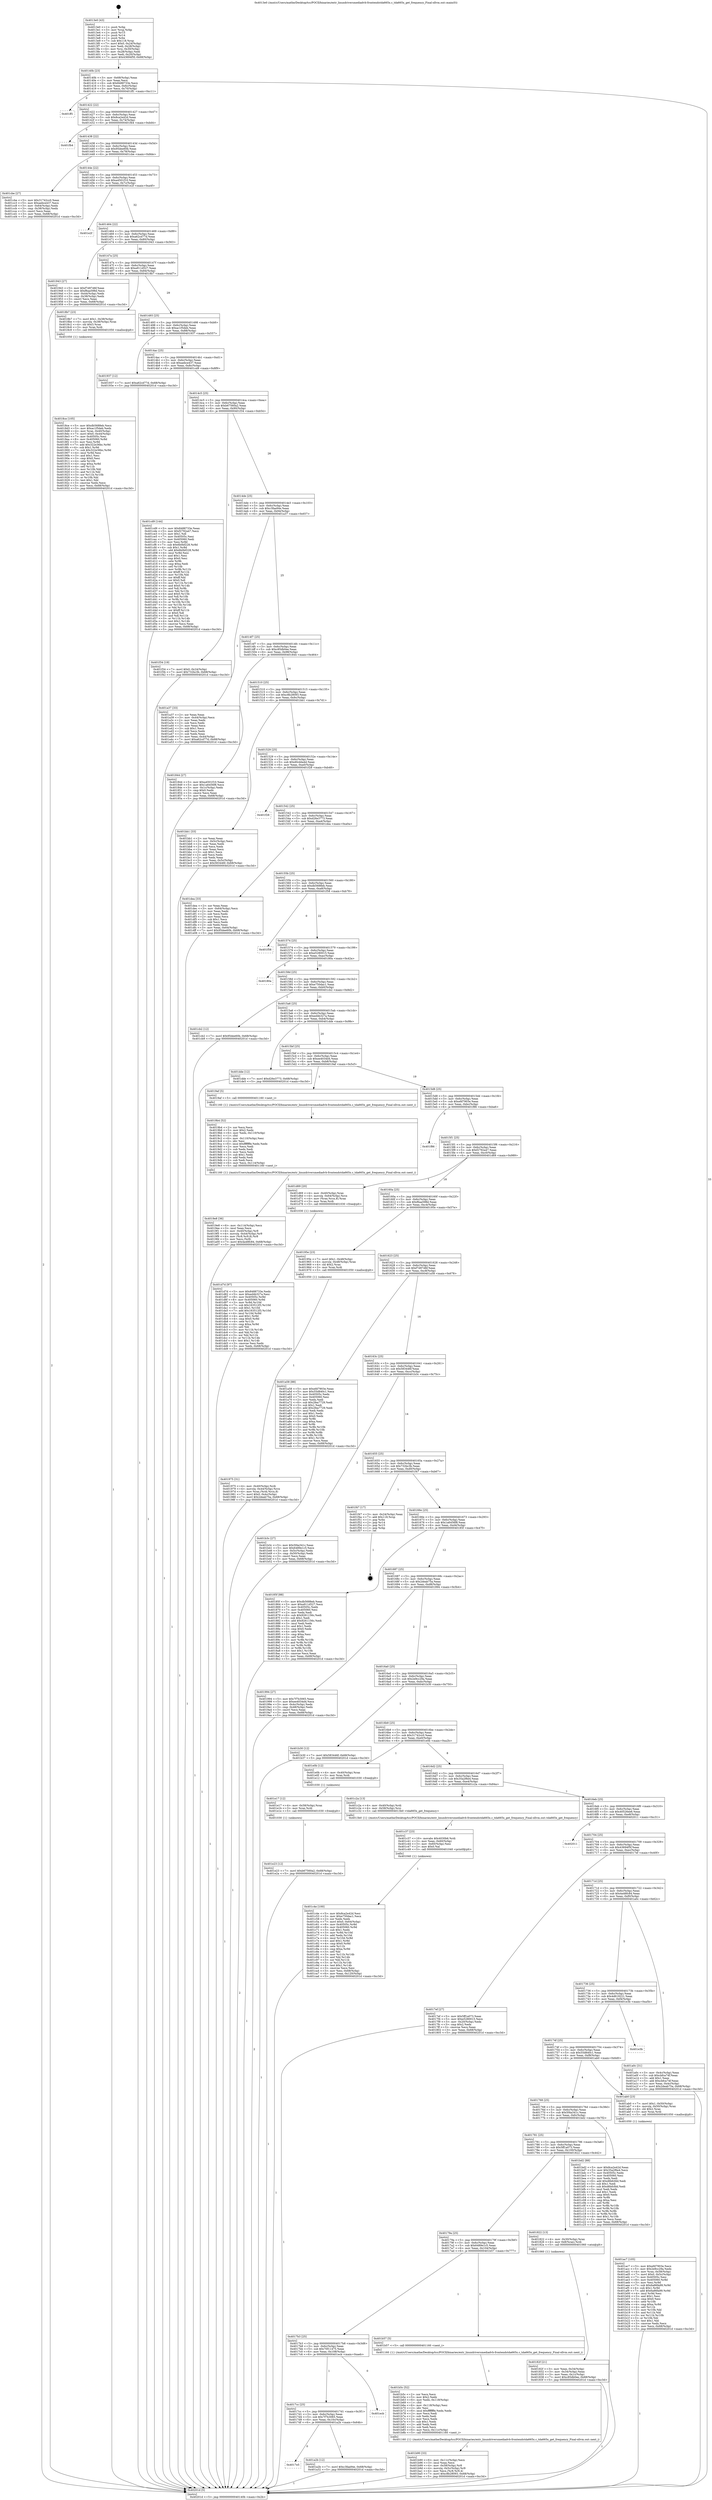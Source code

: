 digraph "0x4013e0" {
  label = "0x4013e0 (/mnt/c/Users/mathe/Desktop/tcc/POCII/binaries/extr_linuxdriversmediadvb-frontendstda665x.c_tda665x_get_frequency_Final-ollvm.out::main(0))"
  labelloc = "t"
  node[shape=record]

  Entry [label="",width=0.3,height=0.3,shape=circle,fillcolor=black,style=filled]
  "0x40140b" [label="{
     0x40140b [23]\l
     | [instrs]\l
     &nbsp;&nbsp;0x40140b \<+3\>: mov -0x68(%rbp),%eax\l
     &nbsp;&nbsp;0x40140e \<+2\>: mov %eax,%ecx\l
     &nbsp;&nbsp;0x401410 \<+6\>: sub $0x8488733e,%ecx\l
     &nbsp;&nbsp;0x401416 \<+3\>: mov %eax,-0x6c(%rbp)\l
     &nbsp;&nbsp;0x401419 \<+3\>: mov %ecx,-0x70(%rbp)\l
     &nbsp;&nbsp;0x40141c \<+6\>: je 0000000000401ff1 \<main+0xc11\>\l
  }"]
  "0x401ff1" [label="{
     0x401ff1\l
  }", style=dashed]
  "0x401422" [label="{
     0x401422 [22]\l
     | [instrs]\l
     &nbsp;&nbsp;0x401422 \<+5\>: jmp 0000000000401427 \<main+0x47\>\l
     &nbsp;&nbsp;0x401427 \<+3\>: mov -0x6c(%rbp),%eax\l
     &nbsp;&nbsp;0x40142a \<+5\>: sub $0x8ca2e42d,%eax\l
     &nbsp;&nbsp;0x40142f \<+3\>: mov %eax,-0x74(%rbp)\l
     &nbsp;&nbsp;0x401432 \<+6\>: je 0000000000401fb4 \<main+0xbd4\>\l
  }"]
  Exit [label="",width=0.3,height=0.3,shape=circle,fillcolor=black,style=filled,peripheries=2]
  "0x401fb4" [label="{
     0x401fb4\l
  }", style=dashed]
  "0x401438" [label="{
     0x401438 [22]\l
     | [instrs]\l
     &nbsp;&nbsp;0x401438 \<+5\>: jmp 000000000040143d \<main+0x5d\>\l
     &nbsp;&nbsp;0x40143d \<+3\>: mov -0x6c(%rbp),%eax\l
     &nbsp;&nbsp;0x401440 \<+5\>: sub $0x95dee60b,%eax\l
     &nbsp;&nbsp;0x401445 \<+3\>: mov %eax,-0x78(%rbp)\l
     &nbsp;&nbsp;0x401448 \<+6\>: je 0000000000401cbe \<main+0x8de\>\l
  }"]
  "0x401e23" [label="{
     0x401e23 [12]\l
     | [instrs]\l
     &nbsp;&nbsp;0x401e23 \<+7\>: movl $0xb67560a2,-0x68(%rbp)\l
     &nbsp;&nbsp;0x401e2a \<+5\>: jmp 000000000040201d \<main+0xc3d\>\l
  }"]
  "0x401cbe" [label="{
     0x401cbe [27]\l
     | [instrs]\l
     &nbsp;&nbsp;0x401cbe \<+5\>: mov $0x31742cc0,%eax\l
     &nbsp;&nbsp;0x401cc3 \<+5\>: mov $0xaebce437,%ecx\l
     &nbsp;&nbsp;0x401cc8 \<+3\>: mov -0x64(%rbp),%edx\l
     &nbsp;&nbsp;0x401ccb \<+3\>: cmp -0x38(%rbp),%edx\l
     &nbsp;&nbsp;0x401cce \<+3\>: cmovl %ecx,%eax\l
     &nbsp;&nbsp;0x401cd1 \<+3\>: mov %eax,-0x68(%rbp)\l
     &nbsp;&nbsp;0x401cd4 \<+5\>: jmp 000000000040201d \<main+0xc3d\>\l
  }"]
  "0x40144e" [label="{
     0x40144e [22]\l
     | [instrs]\l
     &nbsp;&nbsp;0x40144e \<+5\>: jmp 0000000000401453 \<main+0x73\>\l
     &nbsp;&nbsp;0x401453 \<+3\>: mov -0x6c(%rbp),%eax\l
     &nbsp;&nbsp;0x401456 \<+5\>: sub $0xa4501f10,%eax\l
     &nbsp;&nbsp;0x40145b \<+3\>: mov %eax,-0x7c(%rbp)\l
     &nbsp;&nbsp;0x40145e \<+6\>: je 0000000000401e2f \<main+0xa4f\>\l
  }"]
  "0x401e17" [label="{
     0x401e17 [12]\l
     | [instrs]\l
     &nbsp;&nbsp;0x401e17 \<+4\>: mov -0x58(%rbp),%rax\l
     &nbsp;&nbsp;0x401e1b \<+3\>: mov %rax,%rdi\l
     &nbsp;&nbsp;0x401e1e \<+5\>: call 0000000000401030 \<free@plt\>\l
     | [calls]\l
     &nbsp;&nbsp;0x401030 \{1\} (unknown)\l
  }"]
  "0x401e2f" [label="{
     0x401e2f\l
  }", style=dashed]
  "0x401464" [label="{
     0x401464 [22]\l
     | [instrs]\l
     &nbsp;&nbsp;0x401464 \<+5\>: jmp 0000000000401469 \<main+0x89\>\l
     &nbsp;&nbsp;0x401469 \<+3\>: mov -0x6c(%rbp),%eax\l
     &nbsp;&nbsp;0x40146c \<+5\>: sub $0xa62cd77d,%eax\l
     &nbsp;&nbsp;0x401471 \<+3\>: mov %eax,-0x80(%rbp)\l
     &nbsp;&nbsp;0x401474 \<+6\>: je 0000000000401943 \<main+0x563\>\l
  }"]
  "0x401d7d" [label="{
     0x401d7d [97]\l
     | [instrs]\l
     &nbsp;&nbsp;0x401d7d \<+5\>: mov $0x8488733e,%edx\l
     &nbsp;&nbsp;0x401d82 \<+5\>: mov $0xed4b327a,%esi\l
     &nbsp;&nbsp;0x401d87 \<+8\>: mov 0x40505c,%r8d\l
     &nbsp;&nbsp;0x401d8f \<+8\>: mov 0x405060,%r9d\l
     &nbsp;&nbsp;0x401d97 \<+3\>: mov %r8d,%r10d\l
     &nbsp;&nbsp;0x401d9a \<+7\>: sub $0x163512f3,%r10d\l
     &nbsp;&nbsp;0x401da1 \<+4\>: sub $0x1,%r10d\l
     &nbsp;&nbsp;0x401da5 \<+7\>: add $0x163512f3,%r10d\l
     &nbsp;&nbsp;0x401dac \<+4\>: imul %r10d,%r8d\l
     &nbsp;&nbsp;0x401db0 \<+4\>: and $0x1,%r8d\l
     &nbsp;&nbsp;0x401db4 \<+4\>: cmp $0x0,%r8d\l
     &nbsp;&nbsp;0x401db8 \<+4\>: sete %r11b\l
     &nbsp;&nbsp;0x401dbc \<+4\>: cmp $0xa,%r9d\l
     &nbsp;&nbsp;0x401dc0 \<+3\>: setl %bl\l
     &nbsp;&nbsp;0x401dc3 \<+3\>: mov %r11b,%r14b\l
     &nbsp;&nbsp;0x401dc6 \<+3\>: and %bl,%r14b\l
     &nbsp;&nbsp;0x401dc9 \<+3\>: xor %bl,%r11b\l
     &nbsp;&nbsp;0x401dcc \<+3\>: or %r11b,%r14b\l
     &nbsp;&nbsp;0x401dcf \<+4\>: test $0x1,%r14b\l
     &nbsp;&nbsp;0x401dd3 \<+3\>: cmovne %esi,%edx\l
     &nbsp;&nbsp;0x401dd6 \<+3\>: mov %edx,-0x68(%rbp)\l
     &nbsp;&nbsp;0x401dd9 \<+5\>: jmp 000000000040201d \<main+0xc3d\>\l
  }"]
  "0x401943" [label="{
     0x401943 [27]\l
     | [instrs]\l
     &nbsp;&nbsp;0x401943 \<+5\>: mov $0xf7d97d6f,%eax\l
     &nbsp;&nbsp;0x401948 \<+5\>: mov $0xf6aa598d,%ecx\l
     &nbsp;&nbsp;0x40194d \<+3\>: mov -0x44(%rbp),%edx\l
     &nbsp;&nbsp;0x401950 \<+3\>: cmp -0x38(%rbp),%edx\l
     &nbsp;&nbsp;0x401953 \<+3\>: cmovl %ecx,%eax\l
     &nbsp;&nbsp;0x401956 \<+3\>: mov %eax,-0x68(%rbp)\l
     &nbsp;&nbsp;0x401959 \<+5\>: jmp 000000000040201d \<main+0xc3d\>\l
  }"]
  "0x40147a" [label="{
     0x40147a [25]\l
     | [instrs]\l
     &nbsp;&nbsp;0x40147a \<+5\>: jmp 000000000040147f \<main+0x9f\>\l
     &nbsp;&nbsp;0x40147f \<+3\>: mov -0x6c(%rbp),%eax\l
     &nbsp;&nbsp;0x401482 \<+5\>: sub $0xa911d527,%eax\l
     &nbsp;&nbsp;0x401487 \<+6\>: mov %eax,-0x84(%rbp)\l
     &nbsp;&nbsp;0x40148d \<+6\>: je 00000000004018b7 \<main+0x4d7\>\l
  }"]
  "0x401c4e" [label="{
     0x401c4e [100]\l
     | [instrs]\l
     &nbsp;&nbsp;0x401c4e \<+5\>: mov $0x8ca2e42d,%esi\l
     &nbsp;&nbsp;0x401c53 \<+5\>: mov $0xe750dac1,%ecx\l
     &nbsp;&nbsp;0x401c58 \<+2\>: xor %edx,%edx\l
     &nbsp;&nbsp;0x401c5a \<+7\>: movl $0x0,-0x64(%rbp)\l
     &nbsp;&nbsp;0x401c61 \<+8\>: mov 0x40505c,%r8d\l
     &nbsp;&nbsp;0x401c69 \<+8\>: mov 0x405060,%r9d\l
     &nbsp;&nbsp;0x401c71 \<+3\>: sub $0x1,%edx\l
     &nbsp;&nbsp;0x401c74 \<+3\>: mov %r8d,%r10d\l
     &nbsp;&nbsp;0x401c77 \<+3\>: add %edx,%r10d\l
     &nbsp;&nbsp;0x401c7a \<+4\>: imul %r10d,%r8d\l
     &nbsp;&nbsp;0x401c7e \<+4\>: and $0x1,%r8d\l
     &nbsp;&nbsp;0x401c82 \<+4\>: cmp $0x0,%r8d\l
     &nbsp;&nbsp;0x401c86 \<+4\>: sete %r11b\l
     &nbsp;&nbsp;0x401c8a \<+4\>: cmp $0xa,%r9d\l
     &nbsp;&nbsp;0x401c8e \<+3\>: setl %bl\l
     &nbsp;&nbsp;0x401c91 \<+3\>: mov %r11b,%r14b\l
     &nbsp;&nbsp;0x401c94 \<+3\>: and %bl,%r14b\l
     &nbsp;&nbsp;0x401c97 \<+3\>: xor %bl,%r11b\l
     &nbsp;&nbsp;0x401c9a \<+3\>: or %r11b,%r14b\l
     &nbsp;&nbsp;0x401c9d \<+4\>: test $0x1,%r14b\l
     &nbsp;&nbsp;0x401ca1 \<+3\>: cmovne %ecx,%esi\l
     &nbsp;&nbsp;0x401ca4 \<+3\>: mov %esi,-0x68(%rbp)\l
     &nbsp;&nbsp;0x401ca7 \<+6\>: mov %eax,-0x120(%rbp)\l
     &nbsp;&nbsp;0x401cad \<+5\>: jmp 000000000040201d \<main+0xc3d\>\l
  }"]
  "0x4018b7" [label="{
     0x4018b7 [23]\l
     | [instrs]\l
     &nbsp;&nbsp;0x4018b7 \<+7\>: movl $0x1,-0x38(%rbp)\l
     &nbsp;&nbsp;0x4018be \<+4\>: movslq -0x38(%rbp),%rax\l
     &nbsp;&nbsp;0x4018c2 \<+4\>: shl $0x3,%rax\l
     &nbsp;&nbsp;0x4018c6 \<+3\>: mov %rax,%rdi\l
     &nbsp;&nbsp;0x4018c9 \<+5\>: call 0000000000401050 \<malloc@plt\>\l
     | [calls]\l
     &nbsp;&nbsp;0x401050 \{1\} (unknown)\l
  }"]
  "0x401493" [label="{
     0x401493 [25]\l
     | [instrs]\l
     &nbsp;&nbsp;0x401493 \<+5\>: jmp 0000000000401498 \<main+0xb8\>\l
     &nbsp;&nbsp;0x401498 \<+3\>: mov -0x6c(%rbp),%eax\l
     &nbsp;&nbsp;0x40149b \<+5\>: sub $0xac1f5deb,%eax\l
     &nbsp;&nbsp;0x4014a0 \<+6\>: mov %eax,-0x88(%rbp)\l
     &nbsp;&nbsp;0x4014a6 \<+6\>: je 0000000000401937 \<main+0x557\>\l
  }"]
  "0x401c37" [label="{
     0x401c37 [23]\l
     | [instrs]\l
     &nbsp;&nbsp;0x401c37 \<+10\>: movabs $0x4030b6,%rdi\l
     &nbsp;&nbsp;0x401c41 \<+3\>: mov %eax,-0x60(%rbp)\l
     &nbsp;&nbsp;0x401c44 \<+3\>: mov -0x60(%rbp),%esi\l
     &nbsp;&nbsp;0x401c47 \<+2\>: mov $0x0,%al\l
     &nbsp;&nbsp;0x401c49 \<+5\>: call 0000000000401040 \<printf@plt\>\l
     | [calls]\l
     &nbsp;&nbsp;0x401040 \{1\} (unknown)\l
  }"]
  "0x401937" [label="{
     0x401937 [12]\l
     | [instrs]\l
     &nbsp;&nbsp;0x401937 \<+7\>: movl $0xa62cd77d,-0x68(%rbp)\l
     &nbsp;&nbsp;0x40193e \<+5\>: jmp 000000000040201d \<main+0xc3d\>\l
  }"]
  "0x4014ac" [label="{
     0x4014ac [25]\l
     | [instrs]\l
     &nbsp;&nbsp;0x4014ac \<+5\>: jmp 00000000004014b1 \<main+0xd1\>\l
     &nbsp;&nbsp;0x4014b1 \<+3\>: mov -0x6c(%rbp),%eax\l
     &nbsp;&nbsp;0x4014b4 \<+5\>: sub $0xaebce437,%eax\l
     &nbsp;&nbsp;0x4014b9 \<+6\>: mov %eax,-0x8c(%rbp)\l
     &nbsp;&nbsp;0x4014bf \<+6\>: je 0000000000401cd9 \<main+0x8f9\>\l
  }"]
  "0x401b90" [label="{
     0x401b90 [33]\l
     | [instrs]\l
     &nbsp;&nbsp;0x401b90 \<+6\>: mov -0x11c(%rbp),%ecx\l
     &nbsp;&nbsp;0x401b96 \<+3\>: imul %eax,%ecx\l
     &nbsp;&nbsp;0x401b99 \<+4\>: mov -0x58(%rbp),%r8\l
     &nbsp;&nbsp;0x401b9d \<+4\>: movslq -0x5c(%rbp),%r9\l
     &nbsp;&nbsp;0x401ba1 \<+4\>: mov %ecx,(%r8,%r9,4)\l
     &nbsp;&nbsp;0x401ba5 \<+7\>: movl $0xc8b28093,-0x68(%rbp)\l
     &nbsp;&nbsp;0x401bac \<+5\>: jmp 000000000040201d \<main+0xc3d\>\l
  }"]
  "0x401cd9" [label="{
     0x401cd9 [144]\l
     | [instrs]\l
     &nbsp;&nbsp;0x401cd9 \<+5\>: mov $0x8488733e,%eax\l
     &nbsp;&nbsp;0x401cde \<+5\>: mov $0xf2792a47,%ecx\l
     &nbsp;&nbsp;0x401ce3 \<+2\>: mov $0x1,%dl\l
     &nbsp;&nbsp;0x401ce5 \<+7\>: mov 0x40505c,%esi\l
     &nbsp;&nbsp;0x401cec \<+7\>: mov 0x405060,%edi\l
     &nbsp;&nbsp;0x401cf3 \<+3\>: mov %esi,%r8d\l
     &nbsp;&nbsp;0x401cf6 \<+7\>: sub $0x6b0bf228,%r8d\l
     &nbsp;&nbsp;0x401cfd \<+4\>: sub $0x1,%r8d\l
     &nbsp;&nbsp;0x401d01 \<+7\>: add $0x6b0bf228,%r8d\l
     &nbsp;&nbsp;0x401d08 \<+4\>: imul %r8d,%esi\l
     &nbsp;&nbsp;0x401d0c \<+3\>: and $0x1,%esi\l
     &nbsp;&nbsp;0x401d0f \<+3\>: cmp $0x0,%esi\l
     &nbsp;&nbsp;0x401d12 \<+4\>: sete %r9b\l
     &nbsp;&nbsp;0x401d16 \<+3\>: cmp $0xa,%edi\l
     &nbsp;&nbsp;0x401d19 \<+4\>: setl %r10b\l
     &nbsp;&nbsp;0x401d1d \<+3\>: mov %r9b,%r11b\l
     &nbsp;&nbsp;0x401d20 \<+4\>: xor $0xff,%r11b\l
     &nbsp;&nbsp;0x401d24 \<+3\>: mov %r10b,%bl\l
     &nbsp;&nbsp;0x401d27 \<+3\>: xor $0xff,%bl\l
     &nbsp;&nbsp;0x401d2a \<+3\>: xor $0x0,%dl\l
     &nbsp;&nbsp;0x401d2d \<+3\>: mov %r11b,%r14b\l
     &nbsp;&nbsp;0x401d30 \<+4\>: and $0x0,%r14b\l
     &nbsp;&nbsp;0x401d34 \<+3\>: and %dl,%r9b\l
     &nbsp;&nbsp;0x401d37 \<+3\>: mov %bl,%r15b\l
     &nbsp;&nbsp;0x401d3a \<+4\>: and $0x0,%r15b\l
     &nbsp;&nbsp;0x401d3e \<+3\>: and %dl,%r10b\l
     &nbsp;&nbsp;0x401d41 \<+3\>: or %r9b,%r14b\l
     &nbsp;&nbsp;0x401d44 \<+3\>: or %r10b,%r15b\l
     &nbsp;&nbsp;0x401d47 \<+3\>: xor %r15b,%r14b\l
     &nbsp;&nbsp;0x401d4a \<+3\>: or %bl,%r11b\l
     &nbsp;&nbsp;0x401d4d \<+4\>: xor $0xff,%r11b\l
     &nbsp;&nbsp;0x401d51 \<+3\>: or $0x0,%dl\l
     &nbsp;&nbsp;0x401d54 \<+3\>: and %dl,%r11b\l
     &nbsp;&nbsp;0x401d57 \<+3\>: or %r11b,%r14b\l
     &nbsp;&nbsp;0x401d5a \<+4\>: test $0x1,%r14b\l
     &nbsp;&nbsp;0x401d5e \<+3\>: cmovne %ecx,%eax\l
     &nbsp;&nbsp;0x401d61 \<+3\>: mov %eax,-0x68(%rbp)\l
     &nbsp;&nbsp;0x401d64 \<+5\>: jmp 000000000040201d \<main+0xc3d\>\l
  }"]
  "0x4014c5" [label="{
     0x4014c5 [25]\l
     | [instrs]\l
     &nbsp;&nbsp;0x4014c5 \<+5\>: jmp 00000000004014ca \<main+0xea\>\l
     &nbsp;&nbsp;0x4014ca \<+3\>: mov -0x6c(%rbp),%eax\l
     &nbsp;&nbsp;0x4014cd \<+5\>: sub $0xb67560a2,%eax\l
     &nbsp;&nbsp;0x4014d2 \<+6\>: mov %eax,-0x90(%rbp)\l
     &nbsp;&nbsp;0x4014d8 \<+6\>: je 0000000000401f34 \<main+0xb54\>\l
  }"]
  "0x401b5c" [label="{
     0x401b5c [52]\l
     | [instrs]\l
     &nbsp;&nbsp;0x401b5c \<+2\>: xor %ecx,%ecx\l
     &nbsp;&nbsp;0x401b5e \<+5\>: mov $0x2,%edx\l
     &nbsp;&nbsp;0x401b63 \<+6\>: mov %edx,-0x118(%rbp)\l
     &nbsp;&nbsp;0x401b69 \<+1\>: cltd\l
     &nbsp;&nbsp;0x401b6a \<+6\>: mov -0x118(%rbp),%esi\l
     &nbsp;&nbsp;0x401b70 \<+2\>: idiv %esi\l
     &nbsp;&nbsp;0x401b72 \<+6\>: imul $0xfffffffe,%edx,%edx\l
     &nbsp;&nbsp;0x401b78 \<+2\>: mov %ecx,%edi\l
     &nbsp;&nbsp;0x401b7a \<+2\>: sub %edx,%edi\l
     &nbsp;&nbsp;0x401b7c \<+2\>: mov %ecx,%edx\l
     &nbsp;&nbsp;0x401b7e \<+3\>: sub $0x1,%edx\l
     &nbsp;&nbsp;0x401b81 \<+2\>: add %edx,%edi\l
     &nbsp;&nbsp;0x401b83 \<+2\>: sub %edi,%ecx\l
     &nbsp;&nbsp;0x401b85 \<+6\>: mov %ecx,-0x11c(%rbp)\l
     &nbsp;&nbsp;0x401b8b \<+5\>: call 0000000000401160 \<next_i\>\l
     | [calls]\l
     &nbsp;&nbsp;0x401160 \{1\} (/mnt/c/Users/mathe/Desktop/tcc/POCII/binaries/extr_linuxdriversmediadvb-frontendstda665x.c_tda665x_get_frequency_Final-ollvm.out::next_i)\l
  }"]
  "0x401f34" [label="{
     0x401f34 [19]\l
     | [instrs]\l
     &nbsp;&nbsp;0x401f34 \<+7\>: movl $0x0,-0x24(%rbp)\l
     &nbsp;&nbsp;0x401f3b \<+7\>: movl $0x732bc3b,-0x68(%rbp)\l
     &nbsp;&nbsp;0x401f42 \<+5\>: jmp 000000000040201d \<main+0xc3d\>\l
  }"]
  "0x4014de" [label="{
     0x4014de [25]\l
     | [instrs]\l
     &nbsp;&nbsp;0x4014de \<+5\>: jmp 00000000004014e3 \<main+0x103\>\l
     &nbsp;&nbsp;0x4014e3 \<+3\>: mov -0x6c(%rbp),%eax\l
     &nbsp;&nbsp;0x4014e6 \<+5\>: sub $0xc3faa94e,%eax\l
     &nbsp;&nbsp;0x4014eb \<+6\>: mov %eax,-0x94(%rbp)\l
     &nbsp;&nbsp;0x4014f1 \<+6\>: je 0000000000401a37 \<main+0x657\>\l
  }"]
  "0x401ac7" [label="{
     0x401ac7 [105]\l
     | [instrs]\l
     &nbsp;&nbsp;0x401ac7 \<+5\>: mov $0xefd7903e,%ecx\l
     &nbsp;&nbsp;0x401acc \<+5\>: mov $0x2e9cc29a,%edx\l
     &nbsp;&nbsp;0x401ad1 \<+4\>: mov %rax,-0x58(%rbp)\l
     &nbsp;&nbsp;0x401ad5 \<+7\>: movl $0x0,-0x5c(%rbp)\l
     &nbsp;&nbsp;0x401adc \<+7\>: mov 0x40505c,%esi\l
     &nbsp;&nbsp;0x401ae3 \<+8\>: mov 0x405060,%r8d\l
     &nbsp;&nbsp;0x401aeb \<+3\>: mov %esi,%r9d\l
     &nbsp;&nbsp;0x401aee \<+7\>: sub $0x6a86fa99,%r9d\l
     &nbsp;&nbsp;0x401af5 \<+4\>: sub $0x1,%r9d\l
     &nbsp;&nbsp;0x401af9 \<+7\>: add $0x6a86fa99,%r9d\l
     &nbsp;&nbsp;0x401b00 \<+4\>: imul %r9d,%esi\l
     &nbsp;&nbsp;0x401b04 \<+3\>: and $0x1,%esi\l
     &nbsp;&nbsp;0x401b07 \<+3\>: cmp $0x0,%esi\l
     &nbsp;&nbsp;0x401b0a \<+4\>: sete %r10b\l
     &nbsp;&nbsp;0x401b0e \<+4\>: cmp $0xa,%r8d\l
     &nbsp;&nbsp;0x401b12 \<+4\>: setl %r11b\l
     &nbsp;&nbsp;0x401b16 \<+3\>: mov %r10b,%bl\l
     &nbsp;&nbsp;0x401b19 \<+3\>: and %r11b,%bl\l
     &nbsp;&nbsp;0x401b1c \<+3\>: xor %r11b,%r10b\l
     &nbsp;&nbsp;0x401b1f \<+3\>: or %r10b,%bl\l
     &nbsp;&nbsp;0x401b22 \<+3\>: test $0x1,%bl\l
     &nbsp;&nbsp;0x401b25 \<+3\>: cmovne %edx,%ecx\l
     &nbsp;&nbsp;0x401b28 \<+3\>: mov %ecx,-0x68(%rbp)\l
     &nbsp;&nbsp;0x401b2b \<+5\>: jmp 000000000040201d \<main+0xc3d\>\l
  }"]
  "0x401a37" [label="{
     0x401a37 [33]\l
     | [instrs]\l
     &nbsp;&nbsp;0x401a37 \<+2\>: xor %eax,%eax\l
     &nbsp;&nbsp;0x401a39 \<+3\>: mov -0x44(%rbp),%ecx\l
     &nbsp;&nbsp;0x401a3c \<+2\>: mov %eax,%edx\l
     &nbsp;&nbsp;0x401a3e \<+2\>: sub %ecx,%edx\l
     &nbsp;&nbsp;0x401a40 \<+2\>: mov %eax,%ecx\l
     &nbsp;&nbsp;0x401a42 \<+3\>: sub $0x1,%ecx\l
     &nbsp;&nbsp;0x401a45 \<+2\>: add %ecx,%edx\l
     &nbsp;&nbsp;0x401a47 \<+2\>: sub %edx,%eax\l
     &nbsp;&nbsp;0x401a49 \<+3\>: mov %eax,-0x44(%rbp)\l
     &nbsp;&nbsp;0x401a4c \<+7\>: movl $0xa62cd77d,-0x68(%rbp)\l
     &nbsp;&nbsp;0x401a53 \<+5\>: jmp 000000000040201d \<main+0xc3d\>\l
  }"]
  "0x4014f7" [label="{
     0x4014f7 [25]\l
     | [instrs]\l
     &nbsp;&nbsp;0x4014f7 \<+5\>: jmp 00000000004014fc \<main+0x11c\>\l
     &nbsp;&nbsp;0x4014fc \<+3\>: mov -0x6c(%rbp),%eax\l
     &nbsp;&nbsp;0x4014ff \<+5\>: sub $0xc85db0ee,%eax\l
     &nbsp;&nbsp;0x401504 \<+6\>: mov %eax,-0x98(%rbp)\l
     &nbsp;&nbsp;0x40150a \<+6\>: je 0000000000401844 \<main+0x464\>\l
  }"]
  "0x4017e5" [label="{
     0x4017e5\l
  }", style=dashed]
  "0x401844" [label="{
     0x401844 [27]\l
     | [instrs]\l
     &nbsp;&nbsp;0x401844 \<+5\>: mov $0xa4501f10,%eax\l
     &nbsp;&nbsp;0x401849 \<+5\>: mov $0x1a6456f8,%ecx\l
     &nbsp;&nbsp;0x40184e \<+3\>: mov -0x1c(%rbp),%edx\l
     &nbsp;&nbsp;0x401851 \<+3\>: cmp $0x0,%edx\l
     &nbsp;&nbsp;0x401854 \<+3\>: cmove %ecx,%eax\l
     &nbsp;&nbsp;0x401857 \<+3\>: mov %eax,-0x68(%rbp)\l
     &nbsp;&nbsp;0x40185a \<+5\>: jmp 000000000040201d \<main+0xc3d\>\l
  }"]
  "0x401510" [label="{
     0x401510 [25]\l
     | [instrs]\l
     &nbsp;&nbsp;0x401510 \<+5\>: jmp 0000000000401515 \<main+0x135\>\l
     &nbsp;&nbsp;0x401515 \<+3\>: mov -0x6c(%rbp),%eax\l
     &nbsp;&nbsp;0x401518 \<+5\>: sub $0xc8b28093,%eax\l
     &nbsp;&nbsp;0x40151d \<+6\>: mov %eax,-0x9c(%rbp)\l
     &nbsp;&nbsp;0x401523 \<+6\>: je 0000000000401bb1 \<main+0x7d1\>\l
  }"]
  "0x401a2b" [label="{
     0x401a2b [12]\l
     | [instrs]\l
     &nbsp;&nbsp;0x401a2b \<+7\>: movl $0xc3faa94e,-0x68(%rbp)\l
     &nbsp;&nbsp;0x401a32 \<+5\>: jmp 000000000040201d \<main+0xc3d\>\l
  }"]
  "0x401bb1" [label="{
     0x401bb1 [33]\l
     | [instrs]\l
     &nbsp;&nbsp;0x401bb1 \<+2\>: xor %eax,%eax\l
     &nbsp;&nbsp;0x401bb3 \<+3\>: mov -0x5c(%rbp),%ecx\l
     &nbsp;&nbsp;0x401bb6 \<+2\>: mov %eax,%edx\l
     &nbsp;&nbsp;0x401bb8 \<+2\>: sub %ecx,%edx\l
     &nbsp;&nbsp;0x401bba \<+2\>: mov %eax,%ecx\l
     &nbsp;&nbsp;0x401bbc \<+3\>: sub $0x1,%ecx\l
     &nbsp;&nbsp;0x401bbf \<+2\>: add %ecx,%edx\l
     &nbsp;&nbsp;0x401bc1 \<+2\>: sub %edx,%eax\l
     &nbsp;&nbsp;0x401bc3 \<+3\>: mov %eax,-0x5c(%rbp)\l
     &nbsp;&nbsp;0x401bc6 \<+7\>: movl $0x583446f,-0x68(%rbp)\l
     &nbsp;&nbsp;0x401bcd \<+5\>: jmp 000000000040201d \<main+0xc3d\>\l
  }"]
  "0x401529" [label="{
     0x401529 [25]\l
     | [instrs]\l
     &nbsp;&nbsp;0x401529 \<+5\>: jmp 000000000040152e \<main+0x14e\>\l
     &nbsp;&nbsp;0x40152e \<+3\>: mov -0x6c(%rbp),%eax\l
     &nbsp;&nbsp;0x401531 \<+5\>: sub $0xd0cdda4d,%eax\l
     &nbsp;&nbsp;0x401536 \<+6\>: mov %eax,-0xa0(%rbp)\l
     &nbsp;&nbsp;0x40153c \<+6\>: je 0000000000401f28 \<main+0xb48\>\l
  }"]
  "0x4017cc" [label="{
     0x4017cc [25]\l
     | [instrs]\l
     &nbsp;&nbsp;0x4017cc \<+5\>: jmp 00000000004017d1 \<main+0x3f1\>\l
     &nbsp;&nbsp;0x4017d1 \<+3\>: mov -0x6c(%rbp),%eax\l
     &nbsp;&nbsp;0x4017d4 \<+5\>: sub $0x7f7b3065,%eax\l
     &nbsp;&nbsp;0x4017d9 \<+6\>: mov %eax,-0x10c(%rbp)\l
     &nbsp;&nbsp;0x4017df \<+6\>: je 0000000000401a2b \<main+0x64b\>\l
  }"]
  "0x401f28" [label="{
     0x401f28\l
  }", style=dashed]
  "0x401542" [label="{
     0x401542 [25]\l
     | [instrs]\l
     &nbsp;&nbsp;0x401542 \<+5\>: jmp 0000000000401547 \<main+0x167\>\l
     &nbsp;&nbsp;0x401547 \<+3\>: mov -0x6c(%rbp),%eax\l
     &nbsp;&nbsp;0x40154a \<+5\>: sub $0xd26e3773,%eax\l
     &nbsp;&nbsp;0x40154f \<+6\>: mov %eax,-0xa4(%rbp)\l
     &nbsp;&nbsp;0x401555 \<+6\>: je 0000000000401dea \<main+0xa0a\>\l
  }"]
  "0x401ecb" [label="{
     0x401ecb\l
  }", style=dashed]
  "0x401dea" [label="{
     0x401dea [33]\l
     | [instrs]\l
     &nbsp;&nbsp;0x401dea \<+2\>: xor %eax,%eax\l
     &nbsp;&nbsp;0x401dec \<+3\>: mov -0x64(%rbp),%ecx\l
     &nbsp;&nbsp;0x401def \<+2\>: mov %eax,%edx\l
     &nbsp;&nbsp;0x401df1 \<+2\>: sub %ecx,%edx\l
     &nbsp;&nbsp;0x401df3 \<+2\>: mov %eax,%ecx\l
     &nbsp;&nbsp;0x401df5 \<+3\>: sub $0x1,%ecx\l
     &nbsp;&nbsp;0x401df8 \<+2\>: add %ecx,%edx\l
     &nbsp;&nbsp;0x401dfa \<+2\>: sub %edx,%eax\l
     &nbsp;&nbsp;0x401dfc \<+3\>: mov %eax,-0x64(%rbp)\l
     &nbsp;&nbsp;0x401dff \<+7\>: movl $0x95dee60b,-0x68(%rbp)\l
     &nbsp;&nbsp;0x401e06 \<+5\>: jmp 000000000040201d \<main+0xc3d\>\l
  }"]
  "0x40155b" [label="{
     0x40155b [25]\l
     | [instrs]\l
     &nbsp;&nbsp;0x40155b \<+5\>: jmp 0000000000401560 \<main+0x180\>\l
     &nbsp;&nbsp;0x401560 \<+3\>: mov -0x6c(%rbp),%eax\l
     &nbsp;&nbsp;0x401563 \<+5\>: sub $0xdb5688eb,%eax\l
     &nbsp;&nbsp;0x401568 \<+6\>: mov %eax,-0xa8(%rbp)\l
     &nbsp;&nbsp;0x40156e \<+6\>: je 0000000000401f58 \<main+0xb78\>\l
  }"]
  "0x4017b3" [label="{
     0x4017b3 [25]\l
     | [instrs]\l
     &nbsp;&nbsp;0x4017b3 \<+5\>: jmp 00000000004017b8 \<main+0x3d8\>\l
     &nbsp;&nbsp;0x4017b8 \<+3\>: mov -0x6c(%rbp),%eax\l
     &nbsp;&nbsp;0x4017bb \<+5\>: sub $0x70f11475,%eax\l
     &nbsp;&nbsp;0x4017c0 \<+6\>: mov %eax,-0x108(%rbp)\l
     &nbsp;&nbsp;0x4017c6 \<+6\>: je 0000000000401ecb \<main+0xaeb\>\l
  }"]
  "0x401f58" [label="{
     0x401f58\l
  }", style=dashed]
  "0x401574" [label="{
     0x401574 [25]\l
     | [instrs]\l
     &nbsp;&nbsp;0x401574 \<+5\>: jmp 0000000000401579 \<main+0x199\>\l
     &nbsp;&nbsp;0x401579 \<+3\>: mov -0x6c(%rbp),%eax\l
     &nbsp;&nbsp;0x40157c \<+5\>: sub $0xe5280015,%eax\l
     &nbsp;&nbsp;0x401581 \<+6\>: mov %eax,-0xac(%rbp)\l
     &nbsp;&nbsp;0x401587 \<+6\>: je 000000000040180a \<main+0x42a\>\l
  }"]
  "0x401b57" [label="{
     0x401b57 [5]\l
     | [instrs]\l
     &nbsp;&nbsp;0x401b57 \<+5\>: call 0000000000401160 \<next_i\>\l
     | [calls]\l
     &nbsp;&nbsp;0x401160 \{1\} (/mnt/c/Users/mathe/Desktop/tcc/POCII/binaries/extr_linuxdriversmediadvb-frontendstda665x.c_tda665x_get_frequency_Final-ollvm.out::next_i)\l
  }"]
  "0x40180a" [label="{
     0x40180a\l
  }", style=dashed]
  "0x40158d" [label="{
     0x40158d [25]\l
     | [instrs]\l
     &nbsp;&nbsp;0x40158d \<+5\>: jmp 0000000000401592 \<main+0x1b2\>\l
     &nbsp;&nbsp;0x401592 \<+3\>: mov -0x6c(%rbp),%eax\l
     &nbsp;&nbsp;0x401595 \<+5\>: sub $0xe750dac1,%eax\l
     &nbsp;&nbsp;0x40159a \<+6\>: mov %eax,-0xb0(%rbp)\l
     &nbsp;&nbsp;0x4015a0 \<+6\>: je 0000000000401cb2 \<main+0x8d2\>\l
  }"]
  "0x4019e8" [label="{
     0x4019e8 [36]\l
     | [instrs]\l
     &nbsp;&nbsp;0x4019e8 \<+6\>: mov -0x114(%rbp),%ecx\l
     &nbsp;&nbsp;0x4019ee \<+3\>: imul %eax,%ecx\l
     &nbsp;&nbsp;0x4019f1 \<+4\>: mov -0x40(%rbp),%r8\l
     &nbsp;&nbsp;0x4019f5 \<+4\>: movslq -0x44(%rbp),%r9\l
     &nbsp;&nbsp;0x4019f9 \<+4\>: mov (%r8,%r9,8),%r8\l
     &nbsp;&nbsp;0x4019fd \<+3\>: mov %ecx,(%r8)\l
     &nbsp;&nbsp;0x401a00 \<+7\>: movl $0x4a48fc84,-0x68(%rbp)\l
     &nbsp;&nbsp;0x401a07 \<+5\>: jmp 000000000040201d \<main+0xc3d\>\l
  }"]
  "0x401cb2" [label="{
     0x401cb2 [12]\l
     | [instrs]\l
     &nbsp;&nbsp;0x401cb2 \<+7\>: movl $0x95dee60b,-0x68(%rbp)\l
     &nbsp;&nbsp;0x401cb9 \<+5\>: jmp 000000000040201d \<main+0xc3d\>\l
  }"]
  "0x4015a6" [label="{
     0x4015a6 [25]\l
     | [instrs]\l
     &nbsp;&nbsp;0x4015a6 \<+5\>: jmp 00000000004015ab \<main+0x1cb\>\l
     &nbsp;&nbsp;0x4015ab \<+3\>: mov -0x6c(%rbp),%eax\l
     &nbsp;&nbsp;0x4015ae \<+5\>: sub $0xed4b327a,%eax\l
     &nbsp;&nbsp;0x4015b3 \<+6\>: mov %eax,-0xb4(%rbp)\l
     &nbsp;&nbsp;0x4015b9 \<+6\>: je 0000000000401dde \<main+0x9fe\>\l
  }"]
  "0x4019b4" [label="{
     0x4019b4 [52]\l
     | [instrs]\l
     &nbsp;&nbsp;0x4019b4 \<+2\>: xor %ecx,%ecx\l
     &nbsp;&nbsp;0x4019b6 \<+5\>: mov $0x2,%edx\l
     &nbsp;&nbsp;0x4019bb \<+6\>: mov %edx,-0x110(%rbp)\l
     &nbsp;&nbsp;0x4019c1 \<+1\>: cltd\l
     &nbsp;&nbsp;0x4019c2 \<+6\>: mov -0x110(%rbp),%esi\l
     &nbsp;&nbsp;0x4019c8 \<+2\>: idiv %esi\l
     &nbsp;&nbsp;0x4019ca \<+6\>: imul $0xfffffffe,%edx,%edx\l
     &nbsp;&nbsp;0x4019d0 \<+2\>: mov %ecx,%edi\l
     &nbsp;&nbsp;0x4019d2 \<+2\>: sub %edx,%edi\l
     &nbsp;&nbsp;0x4019d4 \<+2\>: mov %ecx,%edx\l
     &nbsp;&nbsp;0x4019d6 \<+3\>: sub $0x1,%edx\l
     &nbsp;&nbsp;0x4019d9 \<+2\>: add %edx,%edi\l
     &nbsp;&nbsp;0x4019db \<+2\>: sub %edi,%ecx\l
     &nbsp;&nbsp;0x4019dd \<+6\>: mov %ecx,-0x114(%rbp)\l
     &nbsp;&nbsp;0x4019e3 \<+5\>: call 0000000000401160 \<next_i\>\l
     | [calls]\l
     &nbsp;&nbsp;0x401160 \{1\} (/mnt/c/Users/mathe/Desktop/tcc/POCII/binaries/extr_linuxdriversmediadvb-frontendstda665x.c_tda665x_get_frequency_Final-ollvm.out::next_i)\l
  }"]
  "0x401dde" [label="{
     0x401dde [12]\l
     | [instrs]\l
     &nbsp;&nbsp;0x401dde \<+7\>: movl $0xd26e3773,-0x68(%rbp)\l
     &nbsp;&nbsp;0x401de5 \<+5\>: jmp 000000000040201d \<main+0xc3d\>\l
  }"]
  "0x4015bf" [label="{
     0x4015bf [25]\l
     | [instrs]\l
     &nbsp;&nbsp;0x4015bf \<+5\>: jmp 00000000004015c4 \<main+0x1e4\>\l
     &nbsp;&nbsp;0x4015c4 \<+3\>: mov -0x6c(%rbp),%eax\l
     &nbsp;&nbsp;0x4015c7 \<+5\>: sub $0xee4034d4,%eax\l
     &nbsp;&nbsp;0x4015cc \<+6\>: mov %eax,-0xb8(%rbp)\l
     &nbsp;&nbsp;0x4015d2 \<+6\>: je 00000000004019af \<main+0x5cf\>\l
  }"]
  "0x401975" [label="{
     0x401975 [31]\l
     | [instrs]\l
     &nbsp;&nbsp;0x401975 \<+4\>: mov -0x40(%rbp),%rdi\l
     &nbsp;&nbsp;0x401979 \<+4\>: movslq -0x44(%rbp),%rcx\l
     &nbsp;&nbsp;0x40197d \<+4\>: mov %rax,(%rdi,%rcx,8)\l
     &nbsp;&nbsp;0x401981 \<+7\>: movl $0x0,-0x4c(%rbp)\l
     &nbsp;&nbsp;0x401988 \<+7\>: movl $0x2deab75a,-0x68(%rbp)\l
     &nbsp;&nbsp;0x40198f \<+5\>: jmp 000000000040201d \<main+0xc3d\>\l
  }"]
  "0x4019af" [label="{
     0x4019af [5]\l
     | [instrs]\l
     &nbsp;&nbsp;0x4019af \<+5\>: call 0000000000401160 \<next_i\>\l
     | [calls]\l
     &nbsp;&nbsp;0x401160 \{1\} (/mnt/c/Users/mathe/Desktop/tcc/POCII/binaries/extr_linuxdriversmediadvb-frontendstda665x.c_tda665x_get_frequency_Final-ollvm.out::next_i)\l
  }"]
  "0x4015d8" [label="{
     0x4015d8 [25]\l
     | [instrs]\l
     &nbsp;&nbsp;0x4015d8 \<+5\>: jmp 00000000004015dd \<main+0x1fd\>\l
     &nbsp;&nbsp;0x4015dd \<+3\>: mov -0x6c(%rbp),%eax\l
     &nbsp;&nbsp;0x4015e0 \<+5\>: sub $0xefd7903e,%eax\l
     &nbsp;&nbsp;0x4015e5 \<+6\>: mov %eax,-0xbc(%rbp)\l
     &nbsp;&nbsp;0x4015eb \<+6\>: je 0000000000401f86 \<main+0xba6\>\l
  }"]
  "0x4018ce" [label="{
     0x4018ce [105]\l
     | [instrs]\l
     &nbsp;&nbsp;0x4018ce \<+5\>: mov $0xdb5688eb,%ecx\l
     &nbsp;&nbsp;0x4018d3 \<+5\>: mov $0xac1f5deb,%edx\l
     &nbsp;&nbsp;0x4018d8 \<+4\>: mov %rax,-0x40(%rbp)\l
     &nbsp;&nbsp;0x4018dc \<+7\>: movl $0x0,-0x44(%rbp)\l
     &nbsp;&nbsp;0x4018e3 \<+7\>: mov 0x40505c,%esi\l
     &nbsp;&nbsp;0x4018ea \<+8\>: mov 0x405060,%r8d\l
     &nbsp;&nbsp;0x4018f2 \<+3\>: mov %esi,%r9d\l
     &nbsp;&nbsp;0x4018f5 \<+7\>: add $0x322e36bc,%r9d\l
     &nbsp;&nbsp;0x4018fc \<+4\>: sub $0x1,%r9d\l
     &nbsp;&nbsp;0x401900 \<+7\>: sub $0x322e36bc,%r9d\l
     &nbsp;&nbsp;0x401907 \<+4\>: imul %r9d,%esi\l
     &nbsp;&nbsp;0x40190b \<+3\>: and $0x1,%esi\l
     &nbsp;&nbsp;0x40190e \<+3\>: cmp $0x0,%esi\l
     &nbsp;&nbsp;0x401911 \<+4\>: sete %r10b\l
     &nbsp;&nbsp;0x401915 \<+4\>: cmp $0xa,%r8d\l
     &nbsp;&nbsp;0x401919 \<+4\>: setl %r11b\l
     &nbsp;&nbsp;0x40191d \<+3\>: mov %r10b,%bl\l
     &nbsp;&nbsp;0x401920 \<+3\>: and %r11b,%bl\l
     &nbsp;&nbsp;0x401923 \<+3\>: xor %r11b,%r10b\l
     &nbsp;&nbsp;0x401926 \<+3\>: or %r10b,%bl\l
     &nbsp;&nbsp;0x401929 \<+3\>: test $0x1,%bl\l
     &nbsp;&nbsp;0x40192c \<+3\>: cmovne %edx,%ecx\l
     &nbsp;&nbsp;0x40192f \<+3\>: mov %ecx,-0x68(%rbp)\l
     &nbsp;&nbsp;0x401932 \<+5\>: jmp 000000000040201d \<main+0xc3d\>\l
  }"]
  "0x401f86" [label="{
     0x401f86\l
  }", style=dashed]
  "0x4015f1" [label="{
     0x4015f1 [25]\l
     | [instrs]\l
     &nbsp;&nbsp;0x4015f1 \<+5\>: jmp 00000000004015f6 \<main+0x216\>\l
     &nbsp;&nbsp;0x4015f6 \<+3\>: mov -0x6c(%rbp),%eax\l
     &nbsp;&nbsp;0x4015f9 \<+5\>: sub $0xf2792a47,%eax\l
     &nbsp;&nbsp;0x4015fe \<+6\>: mov %eax,-0xc0(%rbp)\l
     &nbsp;&nbsp;0x401604 \<+6\>: je 0000000000401d69 \<main+0x989\>\l
  }"]
  "0x40182f" [label="{
     0x40182f [21]\l
     | [instrs]\l
     &nbsp;&nbsp;0x40182f \<+3\>: mov %eax,-0x34(%rbp)\l
     &nbsp;&nbsp;0x401832 \<+3\>: mov -0x34(%rbp),%eax\l
     &nbsp;&nbsp;0x401835 \<+3\>: mov %eax,-0x1c(%rbp)\l
     &nbsp;&nbsp;0x401838 \<+7\>: movl $0xc85db0ee,-0x68(%rbp)\l
     &nbsp;&nbsp;0x40183f \<+5\>: jmp 000000000040201d \<main+0xc3d\>\l
  }"]
  "0x401d69" [label="{
     0x401d69 [20]\l
     | [instrs]\l
     &nbsp;&nbsp;0x401d69 \<+4\>: mov -0x40(%rbp),%rax\l
     &nbsp;&nbsp;0x401d6d \<+4\>: movslq -0x64(%rbp),%rcx\l
     &nbsp;&nbsp;0x401d71 \<+4\>: mov (%rax,%rcx,8),%rax\l
     &nbsp;&nbsp;0x401d75 \<+3\>: mov %rax,%rdi\l
     &nbsp;&nbsp;0x401d78 \<+5\>: call 0000000000401030 \<free@plt\>\l
     | [calls]\l
     &nbsp;&nbsp;0x401030 \{1\} (unknown)\l
  }"]
  "0x40160a" [label="{
     0x40160a [25]\l
     | [instrs]\l
     &nbsp;&nbsp;0x40160a \<+5\>: jmp 000000000040160f \<main+0x22f\>\l
     &nbsp;&nbsp;0x40160f \<+3\>: mov -0x6c(%rbp),%eax\l
     &nbsp;&nbsp;0x401612 \<+5\>: sub $0xf6aa598d,%eax\l
     &nbsp;&nbsp;0x401617 \<+6\>: mov %eax,-0xc4(%rbp)\l
     &nbsp;&nbsp;0x40161d \<+6\>: je 000000000040195e \<main+0x57e\>\l
  }"]
  "0x40179a" [label="{
     0x40179a [25]\l
     | [instrs]\l
     &nbsp;&nbsp;0x40179a \<+5\>: jmp 000000000040179f \<main+0x3bf\>\l
     &nbsp;&nbsp;0x40179f \<+3\>: mov -0x6c(%rbp),%eax\l
     &nbsp;&nbsp;0x4017a2 \<+5\>: sub $0x6489e1c5,%eax\l
     &nbsp;&nbsp;0x4017a7 \<+6\>: mov %eax,-0x104(%rbp)\l
     &nbsp;&nbsp;0x4017ad \<+6\>: je 0000000000401b57 \<main+0x777\>\l
  }"]
  "0x40195e" [label="{
     0x40195e [23]\l
     | [instrs]\l
     &nbsp;&nbsp;0x40195e \<+7\>: movl $0x1,-0x48(%rbp)\l
     &nbsp;&nbsp;0x401965 \<+4\>: movslq -0x48(%rbp),%rax\l
     &nbsp;&nbsp;0x401969 \<+4\>: shl $0x2,%rax\l
     &nbsp;&nbsp;0x40196d \<+3\>: mov %rax,%rdi\l
     &nbsp;&nbsp;0x401970 \<+5\>: call 0000000000401050 \<malloc@plt\>\l
     | [calls]\l
     &nbsp;&nbsp;0x401050 \{1\} (unknown)\l
  }"]
  "0x401623" [label="{
     0x401623 [25]\l
     | [instrs]\l
     &nbsp;&nbsp;0x401623 \<+5\>: jmp 0000000000401628 \<main+0x248\>\l
     &nbsp;&nbsp;0x401628 \<+3\>: mov -0x6c(%rbp),%eax\l
     &nbsp;&nbsp;0x40162b \<+5\>: sub $0xf7d97d6f,%eax\l
     &nbsp;&nbsp;0x401630 \<+6\>: mov %eax,-0xc8(%rbp)\l
     &nbsp;&nbsp;0x401636 \<+6\>: je 0000000000401a58 \<main+0x678\>\l
  }"]
  "0x401822" [label="{
     0x401822 [13]\l
     | [instrs]\l
     &nbsp;&nbsp;0x401822 \<+4\>: mov -0x30(%rbp),%rax\l
     &nbsp;&nbsp;0x401826 \<+4\>: mov 0x8(%rax),%rdi\l
     &nbsp;&nbsp;0x40182a \<+5\>: call 0000000000401060 \<atoi@plt\>\l
     | [calls]\l
     &nbsp;&nbsp;0x401060 \{1\} (unknown)\l
  }"]
  "0x401a58" [label="{
     0x401a58 [88]\l
     | [instrs]\l
     &nbsp;&nbsp;0x401a58 \<+5\>: mov $0xefd7903e,%eax\l
     &nbsp;&nbsp;0x401a5d \<+5\>: mov $0x55d840c1,%ecx\l
     &nbsp;&nbsp;0x401a62 \<+7\>: mov 0x40505c,%edx\l
     &nbsp;&nbsp;0x401a69 \<+7\>: mov 0x405060,%esi\l
     &nbsp;&nbsp;0x401a70 \<+2\>: mov %edx,%edi\l
     &nbsp;&nbsp;0x401a72 \<+6\>: sub $0x2fea7729,%edi\l
     &nbsp;&nbsp;0x401a78 \<+3\>: sub $0x1,%edi\l
     &nbsp;&nbsp;0x401a7b \<+6\>: add $0x2fea7729,%edi\l
     &nbsp;&nbsp;0x401a81 \<+3\>: imul %edi,%edx\l
     &nbsp;&nbsp;0x401a84 \<+3\>: and $0x1,%edx\l
     &nbsp;&nbsp;0x401a87 \<+3\>: cmp $0x0,%edx\l
     &nbsp;&nbsp;0x401a8a \<+4\>: sete %r8b\l
     &nbsp;&nbsp;0x401a8e \<+3\>: cmp $0xa,%esi\l
     &nbsp;&nbsp;0x401a91 \<+4\>: setl %r9b\l
     &nbsp;&nbsp;0x401a95 \<+3\>: mov %r8b,%r10b\l
     &nbsp;&nbsp;0x401a98 \<+3\>: and %r9b,%r10b\l
     &nbsp;&nbsp;0x401a9b \<+3\>: xor %r9b,%r8b\l
     &nbsp;&nbsp;0x401a9e \<+3\>: or %r8b,%r10b\l
     &nbsp;&nbsp;0x401aa1 \<+4\>: test $0x1,%r10b\l
     &nbsp;&nbsp;0x401aa5 \<+3\>: cmovne %ecx,%eax\l
     &nbsp;&nbsp;0x401aa8 \<+3\>: mov %eax,-0x68(%rbp)\l
     &nbsp;&nbsp;0x401aab \<+5\>: jmp 000000000040201d \<main+0xc3d\>\l
  }"]
  "0x40163c" [label="{
     0x40163c [25]\l
     | [instrs]\l
     &nbsp;&nbsp;0x40163c \<+5\>: jmp 0000000000401641 \<main+0x261\>\l
     &nbsp;&nbsp;0x401641 \<+3\>: mov -0x6c(%rbp),%eax\l
     &nbsp;&nbsp;0x401644 \<+5\>: sub $0x583446f,%eax\l
     &nbsp;&nbsp;0x401649 \<+6\>: mov %eax,-0xcc(%rbp)\l
     &nbsp;&nbsp;0x40164f \<+6\>: je 0000000000401b3c \<main+0x75c\>\l
  }"]
  "0x401781" [label="{
     0x401781 [25]\l
     | [instrs]\l
     &nbsp;&nbsp;0x401781 \<+5\>: jmp 0000000000401786 \<main+0x3a6\>\l
     &nbsp;&nbsp;0x401786 \<+3\>: mov -0x6c(%rbp),%eax\l
     &nbsp;&nbsp;0x401789 \<+5\>: sub $0x5ff1a073,%eax\l
     &nbsp;&nbsp;0x40178e \<+6\>: mov %eax,-0x100(%rbp)\l
     &nbsp;&nbsp;0x401794 \<+6\>: je 0000000000401822 \<main+0x442\>\l
  }"]
  "0x401b3c" [label="{
     0x401b3c [27]\l
     | [instrs]\l
     &nbsp;&nbsp;0x401b3c \<+5\>: mov $0x5f4a341c,%eax\l
     &nbsp;&nbsp;0x401b41 \<+5\>: mov $0x6489e1c5,%ecx\l
     &nbsp;&nbsp;0x401b46 \<+3\>: mov -0x5c(%rbp),%edx\l
     &nbsp;&nbsp;0x401b49 \<+3\>: cmp -0x50(%rbp),%edx\l
     &nbsp;&nbsp;0x401b4c \<+3\>: cmovl %ecx,%eax\l
     &nbsp;&nbsp;0x401b4f \<+3\>: mov %eax,-0x68(%rbp)\l
     &nbsp;&nbsp;0x401b52 \<+5\>: jmp 000000000040201d \<main+0xc3d\>\l
  }"]
  "0x401655" [label="{
     0x401655 [25]\l
     | [instrs]\l
     &nbsp;&nbsp;0x401655 \<+5\>: jmp 000000000040165a \<main+0x27a\>\l
     &nbsp;&nbsp;0x40165a \<+3\>: mov -0x6c(%rbp),%eax\l
     &nbsp;&nbsp;0x40165d \<+5\>: sub $0x732bc3b,%eax\l
     &nbsp;&nbsp;0x401662 \<+6\>: mov %eax,-0xd0(%rbp)\l
     &nbsp;&nbsp;0x401668 \<+6\>: je 0000000000401f47 \<main+0xb67\>\l
  }"]
  "0x401bd2" [label="{
     0x401bd2 [88]\l
     | [instrs]\l
     &nbsp;&nbsp;0x401bd2 \<+5\>: mov $0x8ca2e42d,%eax\l
     &nbsp;&nbsp;0x401bd7 \<+5\>: mov $0x35a2f6e4,%ecx\l
     &nbsp;&nbsp;0x401bdc \<+7\>: mov 0x40505c,%edx\l
     &nbsp;&nbsp;0x401be3 \<+7\>: mov 0x405060,%esi\l
     &nbsp;&nbsp;0x401bea \<+2\>: mov %edx,%edi\l
     &nbsp;&nbsp;0x401bec \<+6\>: add $0xd6bfcfdd,%edi\l
     &nbsp;&nbsp;0x401bf2 \<+3\>: sub $0x1,%edi\l
     &nbsp;&nbsp;0x401bf5 \<+6\>: sub $0xd6bfcfdd,%edi\l
     &nbsp;&nbsp;0x401bfb \<+3\>: imul %edi,%edx\l
     &nbsp;&nbsp;0x401bfe \<+3\>: and $0x1,%edx\l
     &nbsp;&nbsp;0x401c01 \<+3\>: cmp $0x0,%edx\l
     &nbsp;&nbsp;0x401c04 \<+4\>: sete %r8b\l
     &nbsp;&nbsp;0x401c08 \<+3\>: cmp $0xa,%esi\l
     &nbsp;&nbsp;0x401c0b \<+4\>: setl %r9b\l
     &nbsp;&nbsp;0x401c0f \<+3\>: mov %r8b,%r10b\l
     &nbsp;&nbsp;0x401c12 \<+3\>: and %r9b,%r10b\l
     &nbsp;&nbsp;0x401c15 \<+3\>: xor %r9b,%r8b\l
     &nbsp;&nbsp;0x401c18 \<+3\>: or %r8b,%r10b\l
     &nbsp;&nbsp;0x401c1b \<+4\>: test $0x1,%r10b\l
     &nbsp;&nbsp;0x401c1f \<+3\>: cmovne %ecx,%eax\l
     &nbsp;&nbsp;0x401c22 \<+3\>: mov %eax,-0x68(%rbp)\l
     &nbsp;&nbsp;0x401c25 \<+5\>: jmp 000000000040201d \<main+0xc3d\>\l
  }"]
  "0x401f47" [label="{
     0x401f47 [17]\l
     | [instrs]\l
     &nbsp;&nbsp;0x401f47 \<+3\>: mov -0x24(%rbp),%eax\l
     &nbsp;&nbsp;0x401f4a \<+7\>: add $0x118,%rsp\l
     &nbsp;&nbsp;0x401f51 \<+1\>: pop %rbx\l
     &nbsp;&nbsp;0x401f52 \<+2\>: pop %r14\l
     &nbsp;&nbsp;0x401f54 \<+2\>: pop %r15\l
     &nbsp;&nbsp;0x401f56 \<+1\>: pop %rbp\l
     &nbsp;&nbsp;0x401f57 \<+1\>: ret\l
  }"]
  "0x40166e" [label="{
     0x40166e [25]\l
     | [instrs]\l
     &nbsp;&nbsp;0x40166e \<+5\>: jmp 0000000000401673 \<main+0x293\>\l
     &nbsp;&nbsp;0x401673 \<+3\>: mov -0x6c(%rbp),%eax\l
     &nbsp;&nbsp;0x401676 \<+5\>: sub $0x1a6456f8,%eax\l
     &nbsp;&nbsp;0x40167b \<+6\>: mov %eax,-0xd4(%rbp)\l
     &nbsp;&nbsp;0x401681 \<+6\>: je 000000000040185f \<main+0x47f\>\l
  }"]
  "0x401768" [label="{
     0x401768 [25]\l
     | [instrs]\l
     &nbsp;&nbsp;0x401768 \<+5\>: jmp 000000000040176d \<main+0x38d\>\l
     &nbsp;&nbsp;0x40176d \<+3\>: mov -0x6c(%rbp),%eax\l
     &nbsp;&nbsp;0x401770 \<+5\>: sub $0x5f4a341c,%eax\l
     &nbsp;&nbsp;0x401775 \<+6\>: mov %eax,-0xfc(%rbp)\l
     &nbsp;&nbsp;0x40177b \<+6\>: je 0000000000401bd2 \<main+0x7f2\>\l
  }"]
  "0x40185f" [label="{
     0x40185f [88]\l
     | [instrs]\l
     &nbsp;&nbsp;0x40185f \<+5\>: mov $0xdb5688eb,%eax\l
     &nbsp;&nbsp;0x401864 \<+5\>: mov $0xa911d527,%ecx\l
     &nbsp;&nbsp;0x401869 \<+7\>: mov 0x40505c,%edx\l
     &nbsp;&nbsp;0x401870 \<+7\>: mov 0x405060,%esi\l
     &nbsp;&nbsp;0x401877 \<+2\>: mov %edx,%edi\l
     &nbsp;&nbsp;0x401879 \<+6\>: sub $0x9261156c,%edi\l
     &nbsp;&nbsp;0x40187f \<+3\>: sub $0x1,%edi\l
     &nbsp;&nbsp;0x401882 \<+6\>: add $0x9261156c,%edi\l
     &nbsp;&nbsp;0x401888 \<+3\>: imul %edi,%edx\l
     &nbsp;&nbsp;0x40188b \<+3\>: and $0x1,%edx\l
     &nbsp;&nbsp;0x40188e \<+3\>: cmp $0x0,%edx\l
     &nbsp;&nbsp;0x401891 \<+4\>: sete %r8b\l
     &nbsp;&nbsp;0x401895 \<+3\>: cmp $0xa,%esi\l
     &nbsp;&nbsp;0x401898 \<+4\>: setl %r9b\l
     &nbsp;&nbsp;0x40189c \<+3\>: mov %r8b,%r10b\l
     &nbsp;&nbsp;0x40189f \<+3\>: and %r9b,%r10b\l
     &nbsp;&nbsp;0x4018a2 \<+3\>: xor %r9b,%r8b\l
     &nbsp;&nbsp;0x4018a5 \<+3\>: or %r8b,%r10b\l
     &nbsp;&nbsp;0x4018a8 \<+4\>: test $0x1,%r10b\l
     &nbsp;&nbsp;0x4018ac \<+3\>: cmovne %ecx,%eax\l
     &nbsp;&nbsp;0x4018af \<+3\>: mov %eax,-0x68(%rbp)\l
     &nbsp;&nbsp;0x4018b2 \<+5\>: jmp 000000000040201d \<main+0xc3d\>\l
  }"]
  "0x401687" [label="{
     0x401687 [25]\l
     | [instrs]\l
     &nbsp;&nbsp;0x401687 \<+5\>: jmp 000000000040168c \<main+0x2ac\>\l
     &nbsp;&nbsp;0x40168c \<+3\>: mov -0x6c(%rbp),%eax\l
     &nbsp;&nbsp;0x40168f \<+5\>: sub $0x2deab75a,%eax\l
     &nbsp;&nbsp;0x401694 \<+6\>: mov %eax,-0xd8(%rbp)\l
     &nbsp;&nbsp;0x40169a \<+6\>: je 0000000000401994 \<main+0x5b4\>\l
  }"]
  "0x401ab0" [label="{
     0x401ab0 [23]\l
     | [instrs]\l
     &nbsp;&nbsp;0x401ab0 \<+7\>: movl $0x1,-0x50(%rbp)\l
     &nbsp;&nbsp;0x401ab7 \<+4\>: movslq -0x50(%rbp),%rax\l
     &nbsp;&nbsp;0x401abb \<+4\>: shl $0x2,%rax\l
     &nbsp;&nbsp;0x401abf \<+3\>: mov %rax,%rdi\l
     &nbsp;&nbsp;0x401ac2 \<+5\>: call 0000000000401050 \<malloc@plt\>\l
     | [calls]\l
     &nbsp;&nbsp;0x401050 \{1\} (unknown)\l
  }"]
  "0x401994" [label="{
     0x401994 [27]\l
     | [instrs]\l
     &nbsp;&nbsp;0x401994 \<+5\>: mov $0x7f7b3065,%eax\l
     &nbsp;&nbsp;0x401999 \<+5\>: mov $0xee4034d4,%ecx\l
     &nbsp;&nbsp;0x40199e \<+3\>: mov -0x4c(%rbp),%edx\l
     &nbsp;&nbsp;0x4019a1 \<+3\>: cmp -0x48(%rbp),%edx\l
     &nbsp;&nbsp;0x4019a4 \<+3\>: cmovl %ecx,%eax\l
     &nbsp;&nbsp;0x4019a7 \<+3\>: mov %eax,-0x68(%rbp)\l
     &nbsp;&nbsp;0x4019aa \<+5\>: jmp 000000000040201d \<main+0xc3d\>\l
  }"]
  "0x4016a0" [label="{
     0x4016a0 [25]\l
     | [instrs]\l
     &nbsp;&nbsp;0x4016a0 \<+5\>: jmp 00000000004016a5 \<main+0x2c5\>\l
     &nbsp;&nbsp;0x4016a5 \<+3\>: mov -0x6c(%rbp),%eax\l
     &nbsp;&nbsp;0x4016a8 \<+5\>: sub $0x2e9cc29a,%eax\l
     &nbsp;&nbsp;0x4016ad \<+6\>: mov %eax,-0xdc(%rbp)\l
     &nbsp;&nbsp;0x4016b3 \<+6\>: je 0000000000401b30 \<main+0x750\>\l
  }"]
  "0x40174f" [label="{
     0x40174f [25]\l
     | [instrs]\l
     &nbsp;&nbsp;0x40174f \<+5\>: jmp 0000000000401754 \<main+0x374\>\l
     &nbsp;&nbsp;0x401754 \<+3\>: mov -0x6c(%rbp),%eax\l
     &nbsp;&nbsp;0x401757 \<+5\>: sub $0x55d840c1,%eax\l
     &nbsp;&nbsp;0x40175c \<+6\>: mov %eax,-0xf8(%rbp)\l
     &nbsp;&nbsp;0x401762 \<+6\>: je 0000000000401ab0 \<main+0x6d0\>\l
  }"]
  "0x401b30" [label="{
     0x401b30 [12]\l
     | [instrs]\l
     &nbsp;&nbsp;0x401b30 \<+7\>: movl $0x583446f,-0x68(%rbp)\l
     &nbsp;&nbsp;0x401b37 \<+5\>: jmp 000000000040201d \<main+0xc3d\>\l
  }"]
  "0x4016b9" [label="{
     0x4016b9 [25]\l
     | [instrs]\l
     &nbsp;&nbsp;0x4016b9 \<+5\>: jmp 00000000004016be \<main+0x2de\>\l
     &nbsp;&nbsp;0x4016be \<+3\>: mov -0x6c(%rbp),%eax\l
     &nbsp;&nbsp;0x4016c1 \<+5\>: sub $0x31742cc0,%eax\l
     &nbsp;&nbsp;0x4016c6 \<+6\>: mov %eax,-0xe0(%rbp)\l
     &nbsp;&nbsp;0x4016cc \<+6\>: je 0000000000401e0b \<main+0xa2b\>\l
  }"]
  "0x401e3b" [label="{
     0x401e3b\l
  }", style=dashed]
  "0x401e0b" [label="{
     0x401e0b [12]\l
     | [instrs]\l
     &nbsp;&nbsp;0x401e0b \<+4\>: mov -0x40(%rbp),%rax\l
     &nbsp;&nbsp;0x401e0f \<+3\>: mov %rax,%rdi\l
     &nbsp;&nbsp;0x401e12 \<+5\>: call 0000000000401030 \<free@plt\>\l
     | [calls]\l
     &nbsp;&nbsp;0x401030 \{1\} (unknown)\l
  }"]
  "0x4016d2" [label="{
     0x4016d2 [25]\l
     | [instrs]\l
     &nbsp;&nbsp;0x4016d2 \<+5\>: jmp 00000000004016d7 \<main+0x2f7\>\l
     &nbsp;&nbsp;0x4016d7 \<+3\>: mov -0x6c(%rbp),%eax\l
     &nbsp;&nbsp;0x4016da \<+5\>: sub $0x35a2f6e4,%eax\l
     &nbsp;&nbsp;0x4016df \<+6\>: mov %eax,-0xe4(%rbp)\l
     &nbsp;&nbsp;0x4016e5 \<+6\>: je 0000000000401c2a \<main+0x84a\>\l
  }"]
  "0x401736" [label="{
     0x401736 [25]\l
     | [instrs]\l
     &nbsp;&nbsp;0x401736 \<+5\>: jmp 000000000040173b \<main+0x35b\>\l
     &nbsp;&nbsp;0x40173b \<+3\>: mov -0x6c(%rbp),%eax\l
     &nbsp;&nbsp;0x40173e \<+5\>: sub $0x4d619221,%eax\l
     &nbsp;&nbsp;0x401743 \<+6\>: mov %eax,-0xf4(%rbp)\l
     &nbsp;&nbsp;0x401749 \<+6\>: je 0000000000401e3b \<main+0xa5b\>\l
  }"]
  "0x401c2a" [label="{
     0x401c2a [13]\l
     | [instrs]\l
     &nbsp;&nbsp;0x401c2a \<+4\>: mov -0x40(%rbp),%rdi\l
     &nbsp;&nbsp;0x401c2e \<+4\>: mov -0x58(%rbp),%rsi\l
     &nbsp;&nbsp;0x401c32 \<+5\>: call 00000000004013b0 \<tda665x_get_frequency\>\l
     | [calls]\l
     &nbsp;&nbsp;0x4013b0 \{1\} (/mnt/c/Users/mathe/Desktop/tcc/POCII/binaries/extr_linuxdriversmediadvb-frontendstda665x.c_tda665x_get_frequency_Final-ollvm.out::tda665x_get_frequency)\l
  }"]
  "0x4016eb" [label="{
     0x4016eb [25]\l
     | [instrs]\l
     &nbsp;&nbsp;0x4016eb \<+5\>: jmp 00000000004016f0 \<main+0x310\>\l
     &nbsp;&nbsp;0x4016f0 \<+3\>: mov -0x6c(%rbp),%eax\l
     &nbsp;&nbsp;0x4016f3 \<+5\>: sub $0x40526ee6,%eax\l
     &nbsp;&nbsp;0x4016f8 \<+6\>: mov %eax,-0xe8(%rbp)\l
     &nbsp;&nbsp;0x4016fe \<+6\>: je 0000000000402011 \<main+0xc31\>\l
  }"]
  "0x401a0c" [label="{
     0x401a0c [31]\l
     | [instrs]\l
     &nbsp;&nbsp;0x401a0c \<+3\>: mov -0x4c(%rbp),%eax\l
     &nbsp;&nbsp;0x401a0f \<+5\>: sub $0xcbfca74f,%eax\l
     &nbsp;&nbsp;0x401a14 \<+3\>: add $0x1,%eax\l
     &nbsp;&nbsp;0x401a17 \<+5\>: add $0xcbfca74f,%eax\l
     &nbsp;&nbsp;0x401a1c \<+3\>: mov %eax,-0x4c(%rbp)\l
     &nbsp;&nbsp;0x401a1f \<+7\>: movl $0x2deab75a,-0x68(%rbp)\l
     &nbsp;&nbsp;0x401a26 \<+5\>: jmp 000000000040201d \<main+0xc3d\>\l
  }"]
  "0x402011" [label="{
     0x402011\l
  }", style=dashed]
  "0x401704" [label="{
     0x401704 [25]\l
     | [instrs]\l
     &nbsp;&nbsp;0x401704 \<+5\>: jmp 0000000000401709 \<main+0x329\>\l
     &nbsp;&nbsp;0x401709 \<+3\>: mov -0x6c(%rbp),%eax\l
     &nbsp;&nbsp;0x40170c \<+5\>: sub $0x43694f5f,%eax\l
     &nbsp;&nbsp;0x401711 \<+6\>: mov %eax,-0xec(%rbp)\l
     &nbsp;&nbsp;0x401717 \<+6\>: je 00000000004017ef \<main+0x40f\>\l
  }"]
  "0x4013e0" [label="{
     0x4013e0 [43]\l
     | [instrs]\l
     &nbsp;&nbsp;0x4013e0 \<+1\>: push %rbp\l
     &nbsp;&nbsp;0x4013e1 \<+3\>: mov %rsp,%rbp\l
     &nbsp;&nbsp;0x4013e4 \<+2\>: push %r15\l
     &nbsp;&nbsp;0x4013e6 \<+2\>: push %r14\l
     &nbsp;&nbsp;0x4013e8 \<+1\>: push %rbx\l
     &nbsp;&nbsp;0x4013e9 \<+7\>: sub $0x118,%rsp\l
     &nbsp;&nbsp;0x4013f0 \<+7\>: movl $0x0,-0x24(%rbp)\l
     &nbsp;&nbsp;0x4013f7 \<+3\>: mov %edi,-0x28(%rbp)\l
     &nbsp;&nbsp;0x4013fa \<+4\>: mov %rsi,-0x30(%rbp)\l
     &nbsp;&nbsp;0x4013fe \<+3\>: mov -0x28(%rbp),%edi\l
     &nbsp;&nbsp;0x401401 \<+3\>: mov %edi,-0x20(%rbp)\l
     &nbsp;&nbsp;0x401404 \<+7\>: movl $0x43694f5f,-0x68(%rbp)\l
  }"]
  "0x4017ef" [label="{
     0x4017ef [27]\l
     | [instrs]\l
     &nbsp;&nbsp;0x4017ef \<+5\>: mov $0x5ff1a073,%eax\l
     &nbsp;&nbsp;0x4017f4 \<+5\>: mov $0xe5280015,%ecx\l
     &nbsp;&nbsp;0x4017f9 \<+3\>: mov -0x20(%rbp),%edx\l
     &nbsp;&nbsp;0x4017fc \<+3\>: cmp $0x2,%edx\l
     &nbsp;&nbsp;0x4017ff \<+3\>: cmovne %ecx,%eax\l
     &nbsp;&nbsp;0x401802 \<+3\>: mov %eax,-0x68(%rbp)\l
     &nbsp;&nbsp;0x401805 \<+5\>: jmp 000000000040201d \<main+0xc3d\>\l
  }"]
  "0x40171d" [label="{
     0x40171d [25]\l
     | [instrs]\l
     &nbsp;&nbsp;0x40171d \<+5\>: jmp 0000000000401722 \<main+0x342\>\l
     &nbsp;&nbsp;0x401722 \<+3\>: mov -0x6c(%rbp),%eax\l
     &nbsp;&nbsp;0x401725 \<+5\>: sub $0x4a48fc84,%eax\l
     &nbsp;&nbsp;0x40172a \<+6\>: mov %eax,-0xf0(%rbp)\l
     &nbsp;&nbsp;0x401730 \<+6\>: je 0000000000401a0c \<main+0x62c\>\l
  }"]
  "0x40201d" [label="{
     0x40201d [5]\l
     | [instrs]\l
     &nbsp;&nbsp;0x40201d \<+5\>: jmp 000000000040140b \<main+0x2b\>\l
  }"]
  Entry -> "0x4013e0" [label=" 1"]
  "0x40140b" -> "0x401ff1" [label=" 0"]
  "0x40140b" -> "0x401422" [label=" 34"]
  "0x401f47" -> Exit [label=" 1"]
  "0x401422" -> "0x401fb4" [label=" 0"]
  "0x401422" -> "0x401438" [label=" 34"]
  "0x401f34" -> "0x40201d" [label=" 1"]
  "0x401438" -> "0x401cbe" [label=" 2"]
  "0x401438" -> "0x40144e" [label=" 32"]
  "0x401e23" -> "0x40201d" [label=" 1"]
  "0x40144e" -> "0x401e2f" [label=" 0"]
  "0x40144e" -> "0x401464" [label=" 32"]
  "0x401e17" -> "0x401e23" [label=" 1"]
  "0x401464" -> "0x401943" [label=" 2"]
  "0x401464" -> "0x40147a" [label=" 30"]
  "0x401e0b" -> "0x401e17" [label=" 1"]
  "0x40147a" -> "0x4018b7" [label=" 1"]
  "0x40147a" -> "0x401493" [label=" 29"]
  "0x401dea" -> "0x40201d" [label=" 1"]
  "0x401493" -> "0x401937" [label=" 1"]
  "0x401493" -> "0x4014ac" [label=" 28"]
  "0x401dde" -> "0x40201d" [label=" 1"]
  "0x4014ac" -> "0x401cd9" [label=" 1"]
  "0x4014ac" -> "0x4014c5" [label=" 27"]
  "0x401d7d" -> "0x40201d" [label=" 1"]
  "0x4014c5" -> "0x401f34" [label=" 1"]
  "0x4014c5" -> "0x4014de" [label=" 26"]
  "0x401d69" -> "0x401d7d" [label=" 1"]
  "0x4014de" -> "0x401a37" [label=" 1"]
  "0x4014de" -> "0x4014f7" [label=" 25"]
  "0x401cd9" -> "0x40201d" [label=" 1"]
  "0x4014f7" -> "0x401844" [label=" 1"]
  "0x4014f7" -> "0x401510" [label=" 24"]
  "0x401cbe" -> "0x40201d" [label=" 2"]
  "0x401510" -> "0x401bb1" [label=" 1"]
  "0x401510" -> "0x401529" [label=" 23"]
  "0x401cb2" -> "0x40201d" [label=" 1"]
  "0x401529" -> "0x401f28" [label=" 0"]
  "0x401529" -> "0x401542" [label=" 23"]
  "0x401c37" -> "0x401c4e" [label=" 1"]
  "0x401542" -> "0x401dea" [label=" 1"]
  "0x401542" -> "0x40155b" [label=" 22"]
  "0x401c2a" -> "0x401c37" [label=" 1"]
  "0x40155b" -> "0x401f58" [label=" 0"]
  "0x40155b" -> "0x401574" [label=" 22"]
  "0x401bb1" -> "0x40201d" [label=" 1"]
  "0x401574" -> "0x40180a" [label=" 0"]
  "0x401574" -> "0x40158d" [label=" 22"]
  "0x401b90" -> "0x40201d" [label=" 1"]
  "0x40158d" -> "0x401cb2" [label=" 1"]
  "0x40158d" -> "0x4015a6" [label=" 21"]
  "0x401b57" -> "0x401b5c" [label=" 1"]
  "0x4015a6" -> "0x401dde" [label=" 1"]
  "0x4015a6" -> "0x4015bf" [label=" 20"]
  "0x401b3c" -> "0x40201d" [label=" 2"]
  "0x4015bf" -> "0x4019af" [label=" 1"]
  "0x4015bf" -> "0x4015d8" [label=" 19"]
  "0x401b30" -> "0x40201d" [label=" 1"]
  "0x4015d8" -> "0x401f86" [label=" 0"]
  "0x4015d8" -> "0x4015f1" [label=" 19"]
  "0x401ac7" -> "0x40201d" [label=" 1"]
  "0x4015f1" -> "0x401d69" [label=" 1"]
  "0x4015f1" -> "0x40160a" [label=" 18"]
  "0x401ab0" -> "0x401ac7" [label=" 1"]
  "0x40160a" -> "0x40195e" [label=" 1"]
  "0x40160a" -> "0x401623" [label=" 17"]
  "0x401a58" -> "0x40201d" [label=" 1"]
  "0x401623" -> "0x401a58" [label=" 1"]
  "0x401623" -> "0x40163c" [label=" 16"]
  "0x401a37" -> "0x40201d" [label=" 1"]
  "0x40163c" -> "0x401b3c" [label=" 2"]
  "0x40163c" -> "0x401655" [label=" 14"]
  "0x4017cc" -> "0x4017e5" [label=" 0"]
  "0x401655" -> "0x401f47" [label=" 1"]
  "0x401655" -> "0x40166e" [label=" 13"]
  "0x4017cc" -> "0x401a2b" [label=" 1"]
  "0x40166e" -> "0x40185f" [label=" 1"]
  "0x40166e" -> "0x401687" [label=" 12"]
  "0x4017b3" -> "0x4017cc" [label=" 1"]
  "0x401687" -> "0x401994" [label=" 2"]
  "0x401687" -> "0x4016a0" [label=" 10"]
  "0x4017b3" -> "0x401ecb" [label=" 0"]
  "0x4016a0" -> "0x401b30" [label=" 1"]
  "0x4016a0" -> "0x4016b9" [label=" 9"]
  "0x40179a" -> "0x4017b3" [label=" 1"]
  "0x4016b9" -> "0x401e0b" [label=" 1"]
  "0x4016b9" -> "0x4016d2" [label=" 8"]
  "0x40179a" -> "0x401b57" [label=" 1"]
  "0x4016d2" -> "0x401c2a" [label=" 1"]
  "0x4016d2" -> "0x4016eb" [label=" 7"]
  "0x401a0c" -> "0x40201d" [label=" 1"]
  "0x4016eb" -> "0x402011" [label=" 0"]
  "0x4016eb" -> "0x401704" [label=" 7"]
  "0x4019e8" -> "0x40201d" [label=" 1"]
  "0x401704" -> "0x4017ef" [label=" 1"]
  "0x401704" -> "0x40171d" [label=" 6"]
  "0x4017ef" -> "0x40201d" [label=" 1"]
  "0x4013e0" -> "0x40140b" [label=" 1"]
  "0x40201d" -> "0x40140b" [label=" 33"]
  "0x4019b4" -> "0x4019e8" [label=" 1"]
  "0x40171d" -> "0x401a0c" [label=" 1"]
  "0x40171d" -> "0x401736" [label=" 5"]
  "0x401b5c" -> "0x401b90" [label=" 1"]
  "0x401736" -> "0x401e3b" [label=" 0"]
  "0x401736" -> "0x40174f" [label=" 5"]
  "0x401bd2" -> "0x40201d" [label=" 1"]
  "0x40174f" -> "0x401ab0" [label=" 1"]
  "0x40174f" -> "0x401768" [label=" 4"]
  "0x401c4e" -> "0x40201d" [label=" 1"]
  "0x401768" -> "0x401bd2" [label=" 1"]
  "0x401768" -> "0x401781" [label=" 3"]
  "0x401a2b" -> "0x40201d" [label=" 1"]
  "0x401781" -> "0x401822" [label=" 1"]
  "0x401781" -> "0x40179a" [label=" 2"]
  "0x401822" -> "0x40182f" [label=" 1"]
  "0x40182f" -> "0x40201d" [label=" 1"]
  "0x401844" -> "0x40201d" [label=" 1"]
  "0x40185f" -> "0x40201d" [label=" 1"]
  "0x4018b7" -> "0x4018ce" [label=" 1"]
  "0x4018ce" -> "0x40201d" [label=" 1"]
  "0x401937" -> "0x40201d" [label=" 1"]
  "0x401943" -> "0x40201d" [label=" 2"]
  "0x40195e" -> "0x401975" [label=" 1"]
  "0x401975" -> "0x40201d" [label=" 1"]
  "0x401994" -> "0x40201d" [label=" 2"]
  "0x4019af" -> "0x4019b4" [label=" 1"]
}
